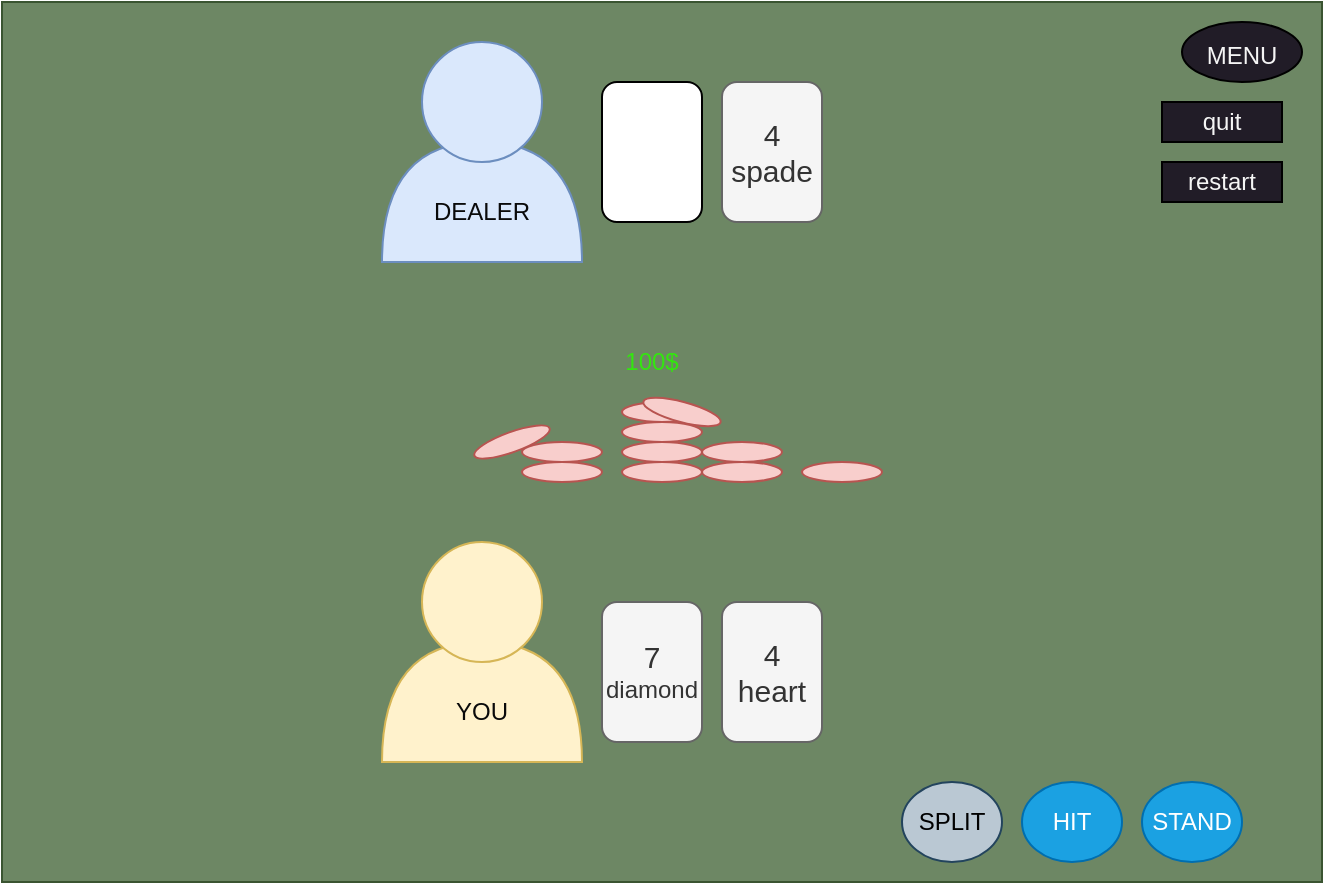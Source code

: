 <mxfile>
    <diagram id="zpzwySCB0IlTeNo3ZknX" name="Page-1">
        <mxGraphModel dx="594" dy="423" grid="1" gridSize="10" guides="1" tooltips="1" connect="1" arrows="1" fold="1" page="1" pageScale="1" pageWidth="850" pageHeight="1100" math="0" shadow="0">
            <root>
                <mxCell id="0"/>
                <mxCell id="1" parent="0"/>
                <mxCell id="4" value="" style="rounded=0;whiteSpace=wrap;html=1;fillColor=#6d8764;fontColor=#ffffff;strokeColor=#3A5431;" vertex="1" parent="1">
                    <mxGeometry x="150" y="370" width="660" height="440" as="geometry"/>
                </mxCell>
                <mxCell id="6" value="HIT" style="ellipse;whiteSpace=wrap;html=1;fillColor=#1ba1e2;fontColor=#ffffff;strokeColor=#006EAF;" vertex="1" parent="1">
                    <mxGeometry x="660" y="760" width="50" height="40" as="geometry"/>
                </mxCell>
                <mxCell id="7" value="STAND" style="ellipse;whiteSpace=wrap;html=1;fillColor=#1ba1e2;fontColor=#ffffff;strokeColor=#006EAF;" vertex="1" parent="1">
                    <mxGeometry x="720" y="760" width="50" height="40" as="geometry"/>
                </mxCell>
                <mxCell id="8" value="SPLIT" style="ellipse;whiteSpace=wrap;html=1;fillColor=#bac8d3;strokeColor=#23445d;" vertex="1" parent="1">
                    <mxGeometry x="600" y="760" width="50" height="40" as="geometry"/>
                </mxCell>
                <mxCell id="10" value="" style="rounded=1;whiteSpace=wrap;html=1;fontColor=#0A0A0A;" vertex="1" parent="1">
                    <mxGeometry x="450" y="410" width="50" height="70" as="geometry"/>
                </mxCell>
                <mxCell id="11" value="&lt;font style=&quot;font-size: 15px;&quot;&gt;4&lt;br&gt;spade&lt;/font&gt;" style="rounded=1;whiteSpace=wrap;html=1;fillColor=#f5f5f5;strokeColor=#666666;fontColor=#333333;" vertex="1" parent="1">
                    <mxGeometry x="510" y="410" width="50" height="70" as="geometry"/>
                </mxCell>
                <mxCell id="12" value="&lt;span style=&quot;font-size: 15px;&quot;&gt;4&lt;/span&gt;&lt;br style=&quot;font-size: 15px;&quot;&gt;&lt;span style=&quot;font-size: 15px;&quot;&gt;heart&lt;/span&gt;" style="rounded=1;whiteSpace=wrap;html=1;fontColor=#333333;fillColor=#f5f5f5;strokeColor=#666666;" vertex="1" parent="1">
                    <mxGeometry x="510" y="670" width="50" height="70" as="geometry"/>
                </mxCell>
                <mxCell id="13" value="&lt;span style=&quot;font-size: 15px;&quot;&gt;7&lt;br&gt;&lt;/span&gt;diamond" style="rounded=1;whiteSpace=wrap;html=1;fontColor=#333333;fillColor=#f5f5f5;strokeColor=#666666;" vertex="1" parent="1">
                    <mxGeometry x="450" y="670" width="50" height="70" as="geometry"/>
                </mxCell>
                <mxCell id="14" value="&lt;font style=&quot;font-size: 12px;&quot; color=&quot;#f5f5f5&quot;&gt;MENU&lt;/font&gt;" style="ellipse;whiteSpace=wrap;html=1;fontSize=15;fontColor=#0A0A0A;fillColor=#211c27;" vertex="1" parent="1">
                    <mxGeometry x="740" y="380" width="60" height="30" as="geometry"/>
                </mxCell>
                <mxCell id="16" value="quit" style="rounded=0;whiteSpace=wrap;html=1;fontSize=12;fontColor=#F5F5F5;fillColor=#211c27;" vertex="1" parent="1">
                    <mxGeometry x="730" y="420" width="60" height="20" as="geometry"/>
                </mxCell>
                <mxCell id="17" value="restart" style="rounded=0;whiteSpace=wrap;html=1;fontSize=12;fontColor=#F5F5F5;fillColor=#211c27;" vertex="1" parent="1">
                    <mxGeometry x="730" y="450" width="60" height="20" as="geometry"/>
                </mxCell>
                <mxCell id="18" value="" style="shape=or;whiteSpace=wrap;html=1;fontSize=12;fillColor=#dae8fc;rotation=-90;strokeColor=#6c8ebf;" vertex="1" parent="1">
                    <mxGeometry x="360" y="420" width="60" height="100" as="geometry"/>
                </mxCell>
                <mxCell id="19" value="" style="ellipse;whiteSpace=wrap;html=1;aspect=fixed;fontSize=12;fillColor=#dae8fc;strokeColor=#6c8ebf;" vertex="1" parent="1">
                    <mxGeometry x="360" y="390" width="60" height="60" as="geometry"/>
                </mxCell>
                <mxCell id="20" value="" style="shape=or;whiteSpace=wrap;html=1;fontSize=12;fillColor=#fff2cc;rotation=-90;strokeColor=#d6b656;" vertex="1" parent="1">
                    <mxGeometry x="360" y="670" width="60" height="100" as="geometry"/>
                </mxCell>
                <mxCell id="21" value="" style="ellipse;whiteSpace=wrap;html=1;aspect=fixed;fontSize=12;fillColor=#fff2cc;strokeColor=#d6b656;" vertex="1" parent="1">
                    <mxGeometry x="360" y="640" width="60" height="60" as="geometry"/>
                </mxCell>
                <mxCell id="22" value="YOU" style="text;html=1;strokeColor=none;fillColor=none;align=center;verticalAlign=middle;whiteSpace=wrap;rounded=0;fontSize=12;fontColor=#0A0A0A;" vertex="1" parent="1">
                    <mxGeometry x="360" y="710" width="60" height="30" as="geometry"/>
                </mxCell>
                <mxCell id="23" value="DEALER" style="text;html=1;strokeColor=none;fillColor=none;align=center;verticalAlign=middle;whiteSpace=wrap;rounded=0;fontSize=12;fontColor=#0A0A0A;" vertex="1" parent="1">
                    <mxGeometry x="360" y="460" width="60" height="30" as="geometry"/>
                </mxCell>
                <mxCell id="24" value="" style="ellipse;whiteSpace=wrap;html=1;fontSize=12;fillColor=#f8cecc;strokeColor=#b85450;" vertex="1" parent="1">
                    <mxGeometry x="460" y="570" width="40" height="10" as="geometry"/>
                </mxCell>
                <mxCell id="25" value="" style="ellipse;whiteSpace=wrap;html=1;fontSize=12;fillColor=#f8cecc;strokeColor=#b85450;" vertex="1" parent="1">
                    <mxGeometry x="410" y="600" width="40" height="10" as="geometry"/>
                </mxCell>
                <mxCell id="26" value="" style="ellipse;whiteSpace=wrap;html=1;fontSize=12;fillColor=#f8cecc;strokeColor=#b85450;" vertex="1" parent="1">
                    <mxGeometry x="410" y="590" width="40" height="10" as="geometry"/>
                </mxCell>
                <mxCell id="27" value="" style="ellipse;whiteSpace=wrap;html=1;fontSize=12;fillColor=#f8cecc;strokeColor=#b85450;rotation=-20;" vertex="1" parent="1">
                    <mxGeometry x="385" y="585" width="40" height="10" as="geometry"/>
                </mxCell>
                <mxCell id="28" value="" style="ellipse;whiteSpace=wrap;html=1;fontSize=12;fillColor=#f8cecc;strokeColor=#b85450;" vertex="1" parent="1">
                    <mxGeometry x="500" y="600" width="40" height="10" as="geometry"/>
                </mxCell>
                <mxCell id="29" value="" style="ellipse;whiteSpace=wrap;html=1;fontSize=12;fillColor=#f8cecc;strokeColor=#b85450;" vertex="1" parent="1">
                    <mxGeometry x="500" y="590" width="40" height="10" as="geometry"/>
                </mxCell>
                <mxCell id="30" value="" style="ellipse;whiteSpace=wrap;html=1;fontSize=12;fillColor=#f8cecc;strokeColor=#b85450;" vertex="1" parent="1">
                    <mxGeometry x="550" y="600" width="40" height="10" as="geometry"/>
                </mxCell>
                <mxCell id="31" value="" style="ellipse;whiteSpace=wrap;html=1;fontSize=12;fillColor=#f8cecc;strokeColor=#b85450;rotation=15;" vertex="1" parent="1">
                    <mxGeometry x="470" y="570" width="40" height="10" as="geometry"/>
                </mxCell>
                <mxCell id="32" value="" style="ellipse;whiteSpace=wrap;html=1;fontSize=12;fillColor=#f8cecc;strokeColor=#b85450;" vertex="1" parent="1">
                    <mxGeometry x="460" y="580" width="40" height="10" as="geometry"/>
                </mxCell>
                <mxCell id="33" value="" style="ellipse;whiteSpace=wrap;html=1;fontSize=12;fillColor=#f8cecc;strokeColor=#b85450;" vertex="1" parent="1">
                    <mxGeometry x="460" y="590" width="40" height="10" as="geometry"/>
                </mxCell>
                <mxCell id="34" value="" style="ellipse;whiteSpace=wrap;html=1;fontSize=12;fillColor=#f8cecc;strokeColor=#b85450;" vertex="1" parent="1">
                    <mxGeometry x="460" y="600" width="40" height="10" as="geometry"/>
                </mxCell>
                <mxCell id="37" value="&lt;font color=&quot;#33e60f&quot;&gt;100$&lt;/font&gt;" style="text;html=1;strokeColor=none;fillColor=none;align=center;verticalAlign=middle;whiteSpace=wrap;rounded=0;fontSize=12;fontColor=#0A0A0A;" vertex="1" parent="1">
                    <mxGeometry x="445" y="535" width="60" height="30" as="geometry"/>
                </mxCell>
            </root>
        </mxGraphModel>
    </diagram>
</mxfile>